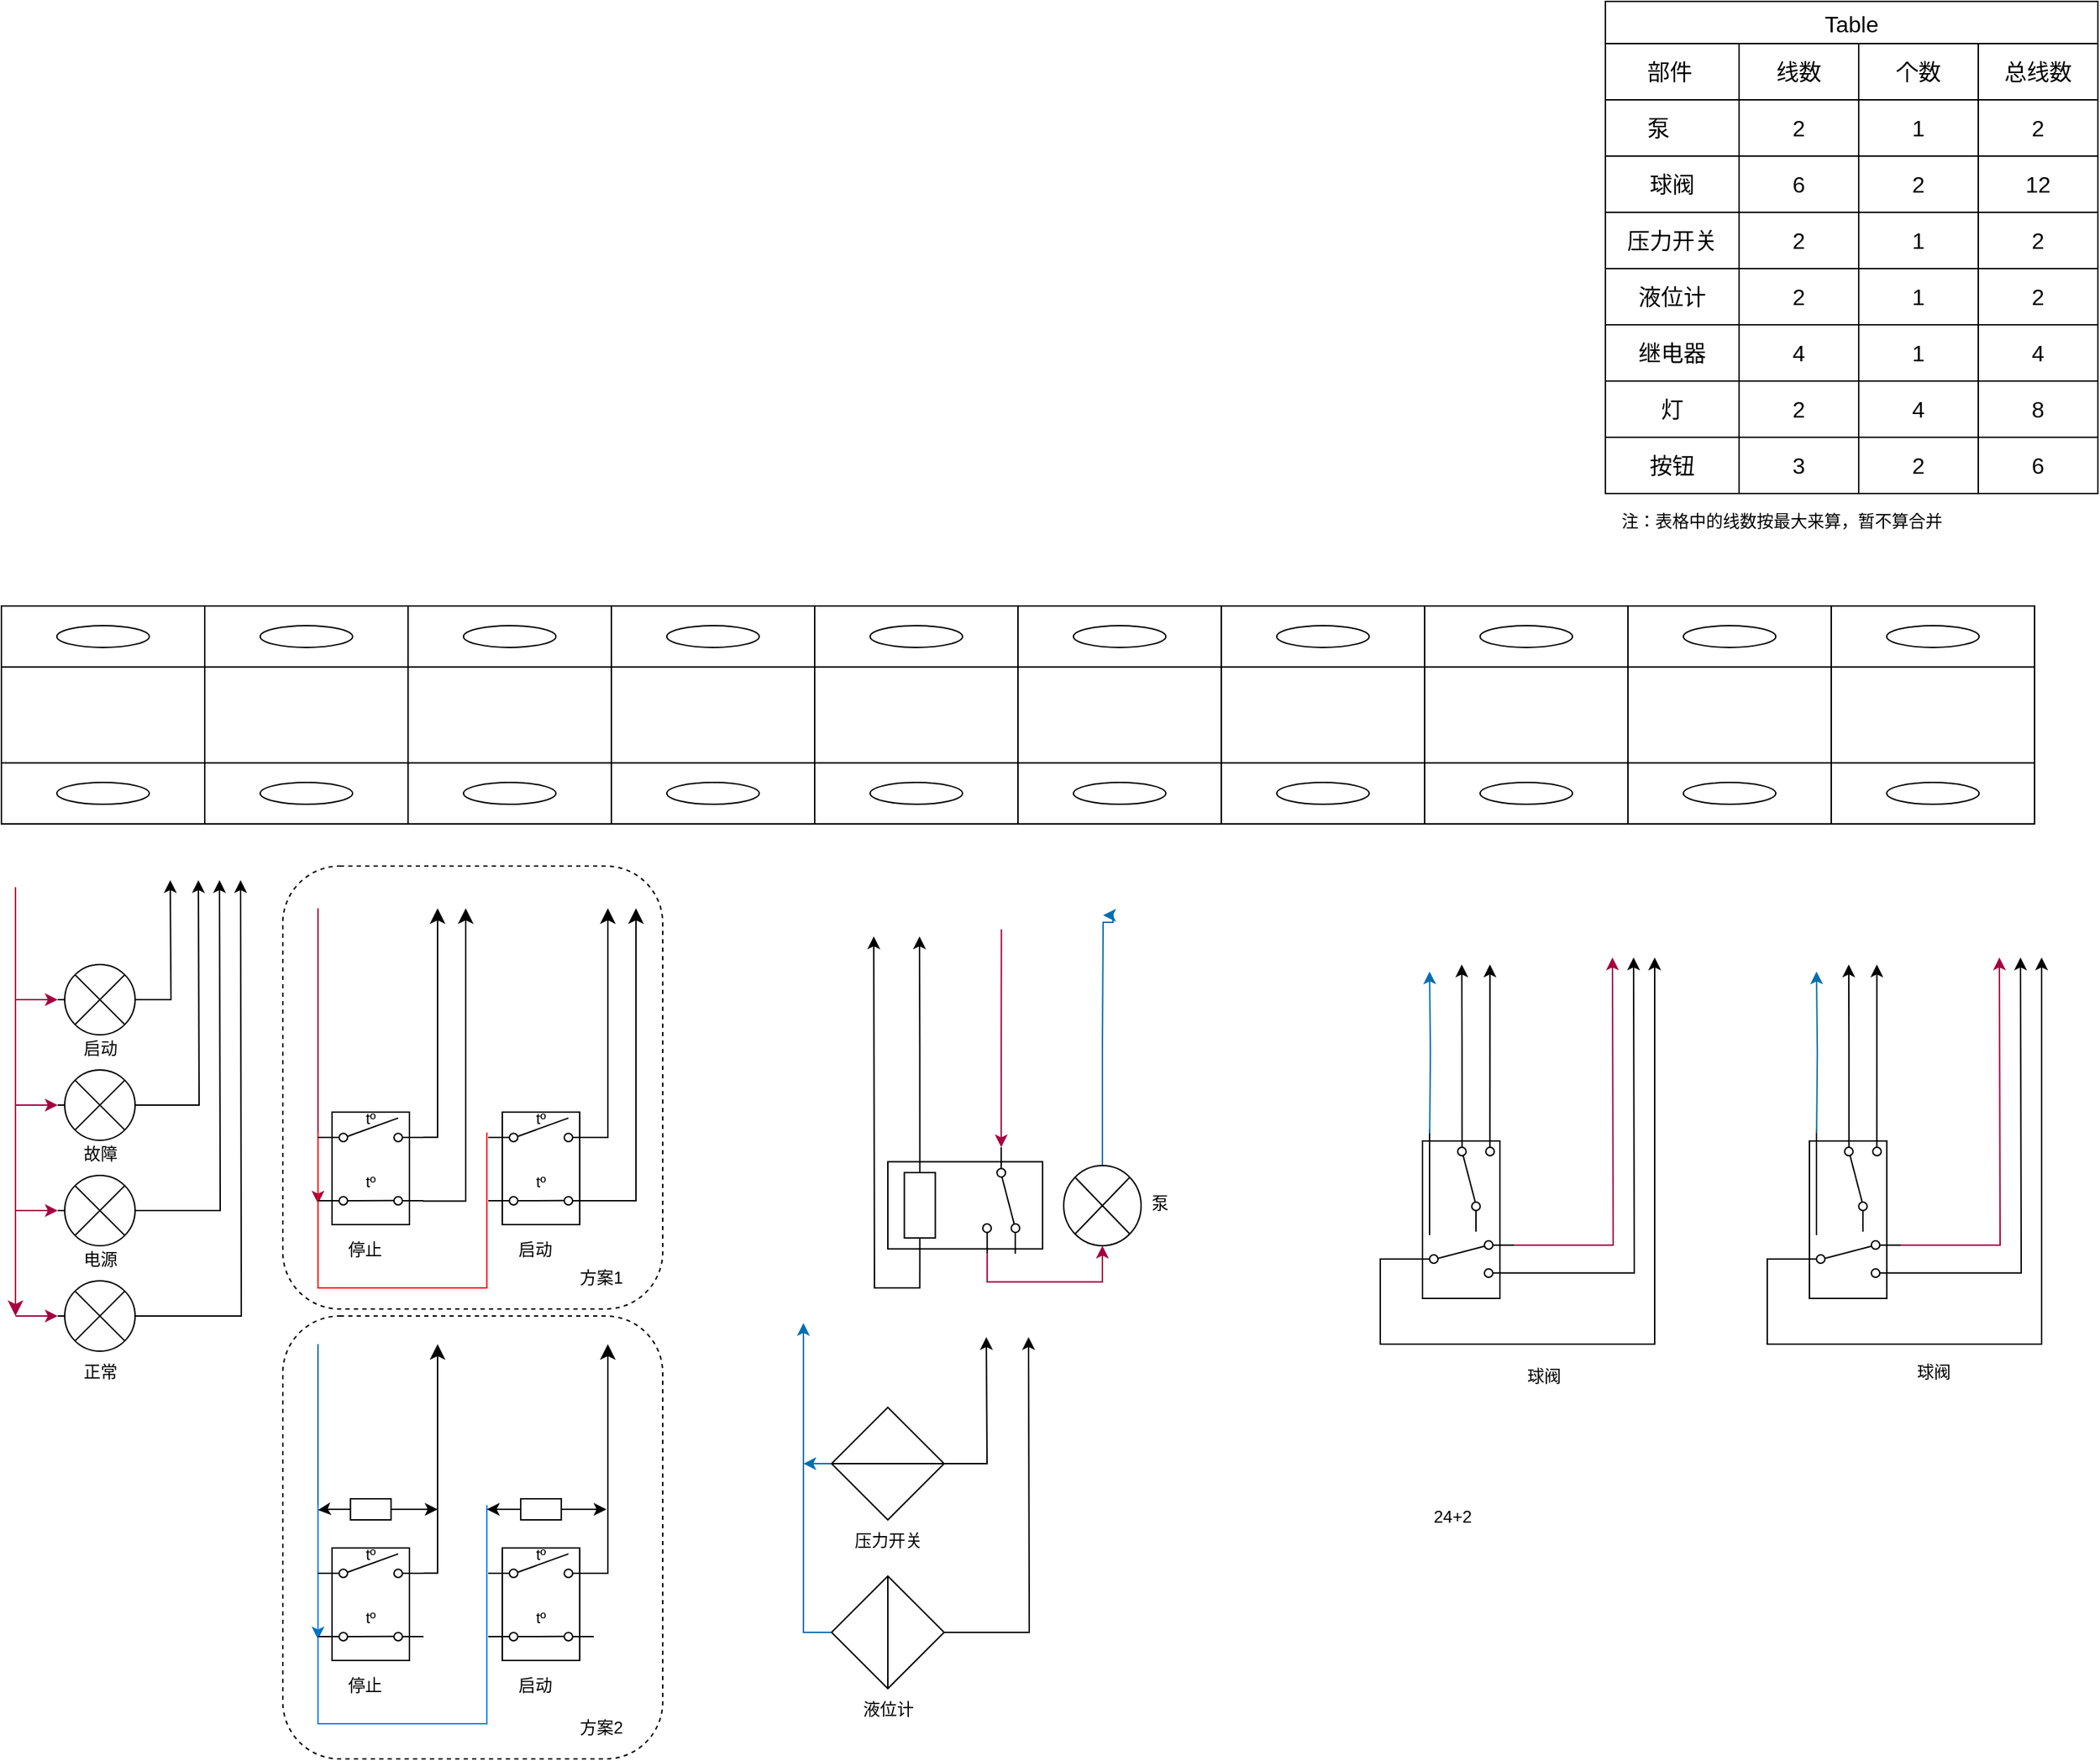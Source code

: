 <mxfile version="24.2.5" type="github">
  <diagram name="第 1 页" id="wvhNv-o_CdE3iRSxHsmP">
    <mxGraphModel dx="1992" dy="2307" grid="1" gridSize="5" guides="1" tooltips="1" connect="1" arrows="1" fold="1" page="1" pageScale="1" pageWidth="827" pageHeight="1169" math="0" shadow="0">
      <root>
        <mxCell id="0" />
        <mxCell id="1" parent="0" />
        <mxCell id="vDAacaqMXcLlprnKiqBd-19" value="Table" style="shape=table;startSize=30;container=1;collapsible=0;childLayout=tableLayout;strokeColor=default;fontSize=16;" vertex="1" parent="1">
          <mxGeometry x="1170" y="-130" width="350" height="350" as="geometry" />
        </mxCell>
        <mxCell id="vDAacaqMXcLlprnKiqBd-20" value="" style="shape=tableRow;horizontal=0;startSize=0;swimlaneHead=0;swimlaneBody=0;strokeColor=inherit;top=0;left=0;bottom=0;right=0;collapsible=0;dropTarget=0;fillColor=none;points=[[0,0.5],[1,0.5]];portConstraint=eastwest;fontSize=16;" vertex="1" parent="vDAacaqMXcLlprnKiqBd-19">
          <mxGeometry y="30" width="350" height="40" as="geometry" />
        </mxCell>
        <mxCell id="vDAacaqMXcLlprnKiqBd-21" value="部件&lt;span style=&quot;white-space: pre;&quot;&gt;&#x9;&lt;/span&gt;" style="shape=partialRectangle;html=1;whiteSpace=wrap;connectable=0;strokeColor=inherit;overflow=hidden;fillColor=none;top=0;left=0;bottom=0;right=0;pointerEvents=1;fontSize=16;" vertex="1" parent="vDAacaqMXcLlprnKiqBd-20">
          <mxGeometry width="95" height="40" as="geometry">
            <mxRectangle width="95" height="40" as="alternateBounds" />
          </mxGeometry>
        </mxCell>
        <mxCell id="vDAacaqMXcLlprnKiqBd-22" value="线数" style="shape=partialRectangle;html=1;whiteSpace=wrap;connectable=0;strokeColor=inherit;overflow=hidden;fillColor=none;top=0;left=0;bottom=0;right=0;pointerEvents=1;fontSize=16;" vertex="1" parent="vDAacaqMXcLlprnKiqBd-20">
          <mxGeometry x="95" width="85" height="40" as="geometry">
            <mxRectangle width="85" height="40" as="alternateBounds" />
          </mxGeometry>
        </mxCell>
        <mxCell id="vDAacaqMXcLlprnKiqBd-23" value="个数" style="shape=partialRectangle;html=1;whiteSpace=wrap;connectable=0;strokeColor=inherit;overflow=hidden;fillColor=none;top=0;left=0;bottom=0;right=0;pointerEvents=1;fontSize=16;" vertex="1" parent="vDAacaqMXcLlprnKiqBd-20">
          <mxGeometry x="180" width="85" height="40" as="geometry">
            <mxRectangle width="85" height="40" as="alternateBounds" />
          </mxGeometry>
        </mxCell>
        <mxCell id="vDAacaqMXcLlprnKiqBd-48" value="总线数" style="shape=partialRectangle;html=1;whiteSpace=wrap;connectable=0;strokeColor=inherit;overflow=hidden;fillColor=none;top=0;left=0;bottom=0;right=0;pointerEvents=1;fontSize=16;" vertex="1" parent="vDAacaqMXcLlprnKiqBd-20">
          <mxGeometry x="265" width="85" height="40" as="geometry">
            <mxRectangle width="85" height="40" as="alternateBounds" />
          </mxGeometry>
        </mxCell>
        <mxCell id="vDAacaqMXcLlprnKiqBd-24" value="" style="shape=tableRow;horizontal=0;startSize=0;swimlaneHead=0;swimlaneBody=0;strokeColor=inherit;top=0;left=0;bottom=0;right=0;collapsible=0;dropTarget=0;fillColor=none;points=[[0,0.5],[1,0.5]];portConstraint=eastwest;fontSize=16;" vertex="1" parent="vDAacaqMXcLlprnKiqBd-19">
          <mxGeometry y="70" width="350" height="40" as="geometry" />
        </mxCell>
        <mxCell id="vDAacaqMXcLlprnKiqBd-25" value="泵&lt;span style=&quot;white-space: pre;&quot;&gt;&#x9;&lt;/span&gt;" style="shape=partialRectangle;html=1;whiteSpace=wrap;connectable=0;strokeColor=inherit;overflow=hidden;fillColor=none;top=0;left=0;bottom=0;right=0;pointerEvents=1;fontSize=16;" vertex="1" parent="vDAacaqMXcLlprnKiqBd-24">
          <mxGeometry width="95" height="40" as="geometry">
            <mxRectangle width="95" height="40" as="alternateBounds" />
          </mxGeometry>
        </mxCell>
        <mxCell id="vDAacaqMXcLlprnKiqBd-26" value="2" style="shape=partialRectangle;html=1;whiteSpace=wrap;connectable=0;strokeColor=inherit;overflow=hidden;fillColor=none;top=0;left=0;bottom=0;right=0;pointerEvents=1;fontSize=16;" vertex="1" parent="vDAacaqMXcLlprnKiqBd-24">
          <mxGeometry x="95" width="85" height="40" as="geometry">
            <mxRectangle width="85" height="40" as="alternateBounds" />
          </mxGeometry>
        </mxCell>
        <mxCell id="vDAacaqMXcLlprnKiqBd-27" value="1" style="shape=partialRectangle;html=1;whiteSpace=wrap;connectable=0;strokeColor=inherit;overflow=hidden;fillColor=none;top=0;left=0;bottom=0;right=0;pointerEvents=1;fontSize=16;" vertex="1" parent="vDAacaqMXcLlprnKiqBd-24">
          <mxGeometry x="180" width="85" height="40" as="geometry">
            <mxRectangle width="85" height="40" as="alternateBounds" />
          </mxGeometry>
        </mxCell>
        <mxCell id="vDAacaqMXcLlprnKiqBd-49" value="2" style="shape=partialRectangle;html=1;whiteSpace=wrap;connectable=0;strokeColor=inherit;overflow=hidden;fillColor=none;top=0;left=0;bottom=0;right=0;pointerEvents=1;fontSize=16;" vertex="1" parent="vDAacaqMXcLlprnKiqBd-24">
          <mxGeometry x="265" width="85" height="40" as="geometry">
            <mxRectangle width="85" height="40" as="alternateBounds" />
          </mxGeometry>
        </mxCell>
        <mxCell id="vDAacaqMXcLlprnKiqBd-28" value="" style="shape=tableRow;horizontal=0;startSize=0;swimlaneHead=0;swimlaneBody=0;strokeColor=inherit;top=0;left=0;bottom=0;right=0;collapsible=0;dropTarget=0;fillColor=none;points=[[0,0.5],[1,0.5]];portConstraint=eastwest;fontSize=16;" vertex="1" parent="vDAacaqMXcLlprnKiqBd-19">
          <mxGeometry y="110" width="350" height="40" as="geometry" />
        </mxCell>
        <mxCell id="vDAacaqMXcLlprnKiqBd-29" value="球阀" style="shape=partialRectangle;html=1;whiteSpace=wrap;connectable=0;strokeColor=inherit;overflow=hidden;fillColor=none;top=0;left=0;bottom=0;right=0;pointerEvents=1;fontSize=16;" vertex="1" parent="vDAacaqMXcLlprnKiqBd-28">
          <mxGeometry width="95" height="40" as="geometry">
            <mxRectangle width="95" height="40" as="alternateBounds" />
          </mxGeometry>
        </mxCell>
        <mxCell id="vDAacaqMXcLlprnKiqBd-30" value="6" style="shape=partialRectangle;html=1;whiteSpace=wrap;connectable=0;strokeColor=inherit;overflow=hidden;fillColor=none;top=0;left=0;bottom=0;right=0;pointerEvents=1;fontSize=16;" vertex="1" parent="vDAacaqMXcLlprnKiqBd-28">
          <mxGeometry x="95" width="85" height="40" as="geometry">
            <mxRectangle width="85" height="40" as="alternateBounds" />
          </mxGeometry>
        </mxCell>
        <mxCell id="vDAacaqMXcLlprnKiqBd-31" value="2" style="shape=partialRectangle;html=1;whiteSpace=wrap;connectable=0;strokeColor=inherit;overflow=hidden;fillColor=none;top=0;left=0;bottom=0;right=0;pointerEvents=1;fontSize=16;" vertex="1" parent="vDAacaqMXcLlprnKiqBd-28">
          <mxGeometry x="180" width="85" height="40" as="geometry">
            <mxRectangle width="85" height="40" as="alternateBounds" />
          </mxGeometry>
        </mxCell>
        <mxCell id="vDAacaqMXcLlprnKiqBd-50" value="12" style="shape=partialRectangle;html=1;whiteSpace=wrap;connectable=0;strokeColor=inherit;overflow=hidden;fillColor=none;top=0;left=0;bottom=0;right=0;pointerEvents=1;fontSize=16;" vertex="1" parent="vDAacaqMXcLlprnKiqBd-28">
          <mxGeometry x="265" width="85" height="40" as="geometry">
            <mxRectangle width="85" height="40" as="alternateBounds" />
          </mxGeometry>
        </mxCell>
        <mxCell id="vDAacaqMXcLlprnKiqBd-44" style="shape=tableRow;horizontal=0;startSize=0;swimlaneHead=0;swimlaneBody=0;strokeColor=inherit;top=0;left=0;bottom=0;right=0;collapsible=0;dropTarget=0;fillColor=none;points=[[0,0.5],[1,0.5]];portConstraint=eastwest;fontSize=16;" vertex="1" parent="vDAacaqMXcLlprnKiqBd-19">
          <mxGeometry y="150" width="350" height="40" as="geometry" />
        </mxCell>
        <mxCell id="vDAacaqMXcLlprnKiqBd-45" value="压力开关" style="shape=partialRectangle;html=1;whiteSpace=wrap;connectable=0;strokeColor=inherit;overflow=hidden;fillColor=none;top=0;left=0;bottom=0;right=0;pointerEvents=1;fontSize=16;" vertex="1" parent="vDAacaqMXcLlprnKiqBd-44">
          <mxGeometry width="95" height="40" as="geometry">
            <mxRectangle width="95" height="40" as="alternateBounds" />
          </mxGeometry>
        </mxCell>
        <mxCell id="vDAacaqMXcLlprnKiqBd-46" value="2" style="shape=partialRectangle;html=1;whiteSpace=wrap;connectable=0;strokeColor=inherit;overflow=hidden;fillColor=none;top=0;left=0;bottom=0;right=0;pointerEvents=1;fontSize=16;" vertex="1" parent="vDAacaqMXcLlprnKiqBd-44">
          <mxGeometry x="95" width="85" height="40" as="geometry">
            <mxRectangle width="85" height="40" as="alternateBounds" />
          </mxGeometry>
        </mxCell>
        <mxCell id="vDAacaqMXcLlprnKiqBd-47" value="1" style="shape=partialRectangle;html=1;whiteSpace=wrap;connectable=0;strokeColor=inherit;overflow=hidden;fillColor=none;top=0;left=0;bottom=0;right=0;pointerEvents=1;fontSize=16;" vertex="1" parent="vDAacaqMXcLlprnKiqBd-44">
          <mxGeometry x="180" width="85" height="40" as="geometry">
            <mxRectangle width="85" height="40" as="alternateBounds" />
          </mxGeometry>
        </mxCell>
        <mxCell id="vDAacaqMXcLlprnKiqBd-51" value="2" style="shape=partialRectangle;html=1;whiteSpace=wrap;connectable=0;strokeColor=inherit;overflow=hidden;fillColor=none;top=0;left=0;bottom=0;right=0;pointerEvents=1;fontSize=16;" vertex="1" parent="vDAacaqMXcLlprnKiqBd-44">
          <mxGeometry x="265" width="85" height="40" as="geometry">
            <mxRectangle width="85" height="40" as="alternateBounds" />
          </mxGeometry>
        </mxCell>
        <mxCell id="vDAacaqMXcLlprnKiqBd-40" style="shape=tableRow;horizontal=0;startSize=0;swimlaneHead=0;swimlaneBody=0;strokeColor=inherit;top=0;left=0;bottom=0;right=0;collapsible=0;dropTarget=0;fillColor=none;points=[[0,0.5],[1,0.5]];portConstraint=eastwest;fontSize=16;" vertex="1" parent="vDAacaqMXcLlprnKiqBd-19">
          <mxGeometry y="190" width="350" height="40" as="geometry" />
        </mxCell>
        <mxCell id="vDAacaqMXcLlprnKiqBd-41" value="液位计" style="shape=partialRectangle;html=1;whiteSpace=wrap;connectable=0;strokeColor=inherit;overflow=hidden;fillColor=none;top=0;left=0;bottom=0;right=0;pointerEvents=1;fontSize=16;" vertex="1" parent="vDAacaqMXcLlprnKiqBd-40">
          <mxGeometry width="95" height="40" as="geometry">
            <mxRectangle width="95" height="40" as="alternateBounds" />
          </mxGeometry>
        </mxCell>
        <mxCell id="vDAacaqMXcLlprnKiqBd-42" value="2" style="shape=partialRectangle;html=1;whiteSpace=wrap;connectable=0;strokeColor=inherit;overflow=hidden;fillColor=none;top=0;left=0;bottom=0;right=0;pointerEvents=1;fontSize=16;" vertex="1" parent="vDAacaqMXcLlprnKiqBd-40">
          <mxGeometry x="95" width="85" height="40" as="geometry">
            <mxRectangle width="85" height="40" as="alternateBounds" />
          </mxGeometry>
        </mxCell>
        <mxCell id="vDAacaqMXcLlprnKiqBd-43" value="1" style="shape=partialRectangle;html=1;whiteSpace=wrap;connectable=0;strokeColor=inherit;overflow=hidden;fillColor=none;top=0;left=0;bottom=0;right=0;pointerEvents=1;fontSize=16;" vertex="1" parent="vDAacaqMXcLlprnKiqBd-40">
          <mxGeometry x="180" width="85" height="40" as="geometry">
            <mxRectangle width="85" height="40" as="alternateBounds" />
          </mxGeometry>
        </mxCell>
        <mxCell id="vDAacaqMXcLlprnKiqBd-52" value="2" style="shape=partialRectangle;html=1;whiteSpace=wrap;connectable=0;strokeColor=inherit;overflow=hidden;fillColor=none;top=0;left=0;bottom=0;right=0;pointerEvents=1;fontSize=16;" vertex="1" parent="vDAacaqMXcLlprnKiqBd-40">
          <mxGeometry x="265" width="85" height="40" as="geometry">
            <mxRectangle width="85" height="40" as="alternateBounds" />
          </mxGeometry>
        </mxCell>
        <mxCell id="vDAacaqMXcLlprnKiqBd-36" style="shape=tableRow;horizontal=0;startSize=0;swimlaneHead=0;swimlaneBody=0;strokeColor=inherit;top=0;left=0;bottom=0;right=0;collapsible=0;dropTarget=0;fillColor=none;points=[[0,0.5],[1,0.5]];portConstraint=eastwest;fontSize=16;" vertex="1" parent="vDAacaqMXcLlprnKiqBd-19">
          <mxGeometry y="230" width="350" height="40" as="geometry" />
        </mxCell>
        <mxCell id="vDAacaqMXcLlprnKiqBd-37" value="继电器" style="shape=partialRectangle;html=1;whiteSpace=wrap;connectable=0;strokeColor=inherit;overflow=hidden;fillColor=none;top=0;left=0;bottom=0;right=0;pointerEvents=1;fontSize=16;" vertex="1" parent="vDAacaqMXcLlprnKiqBd-36">
          <mxGeometry width="95" height="40" as="geometry">
            <mxRectangle width="95" height="40" as="alternateBounds" />
          </mxGeometry>
        </mxCell>
        <mxCell id="vDAacaqMXcLlprnKiqBd-38" value="4" style="shape=partialRectangle;html=1;whiteSpace=wrap;connectable=0;strokeColor=inherit;overflow=hidden;fillColor=none;top=0;left=0;bottom=0;right=0;pointerEvents=1;fontSize=16;" vertex="1" parent="vDAacaqMXcLlprnKiqBd-36">
          <mxGeometry x="95" width="85" height="40" as="geometry">
            <mxRectangle width="85" height="40" as="alternateBounds" />
          </mxGeometry>
        </mxCell>
        <mxCell id="vDAacaqMXcLlprnKiqBd-39" value="1" style="shape=partialRectangle;html=1;whiteSpace=wrap;connectable=0;strokeColor=inherit;overflow=hidden;fillColor=none;top=0;left=0;bottom=0;right=0;pointerEvents=1;fontSize=16;" vertex="1" parent="vDAacaqMXcLlprnKiqBd-36">
          <mxGeometry x="180" width="85" height="40" as="geometry">
            <mxRectangle width="85" height="40" as="alternateBounds" />
          </mxGeometry>
        </mxCell>
        <mxCell id="vDAacaqMXcLlprnKiqBd-53" value="4" style="shape=partialRectangle;html=1;whiteSpace=wrap;connectable=0;strokeColor=inherit;overflow=hidden;fillColor=none;top=0;left=0;bottom=0;right=0;pointerEvents=1;fontSize=16;" vertex="1" parent="vDAacaqMXcLlprnKiqBd-36">
          <mxGeometry x="265" width="85" height="40" as="geometry">
            <mxRectangle width="85" height="40" as="alternateBounds" />
          </mxGeometry>
        </mxCell>
        <mxCell id="vDAacaqMXcLlprnKiqBd-56" style="shape=tableRow;horizontal=0;startSize=0;swimlaneHead=0;swimlaneBody=0;strokeColor=inherit;top=0;left=0;bottom=0;right=0;collapsible=0;dropTarget=0;fillColor=none;points=[[0,0.5],[1,0.5]];portConstraint=eastwest;fontSize=16;" vertex="1" parent="vDAacaqMXcLlprnKiqBd-19">
          <mxGeometry y="270" width="350" height="40" as="geometry" />
        </mxCell>
        <mxCell id="vDAacaqMXcLlprnKiqBd-57" value="灯" style="shape=partialRectangle;html=1;whiteSpace=wrap;connectable=0;strokeColor=inherit;overflow=hidden;fillColor=none;top=0;left=0;bottom=0;right=0;pointerEvents=1;fontSize=16;" vertex="1" parent="vDAacaqMXcLlprnKiqBd-56">
          <mxGeometry width="95" height="40" as="geometry">
            <mxRectangle width="95" height="40" as="alternateBounds" />
          </mxGeometry>
        </mxCell>
        <mxCell id="vDAacaqMXcLlprnKiqBd-58" value="2" style="shape=partialRectangle;html=1;whiteSpace=wrap;connectable=0;strokeColor=inherit;overflow=hidden;fillColor=none;top=0;left=0;bottom=0;right=0;pointerEvents=1;fontSize=16;" vertex="1" parent="vDAacaqMXcLlprnKiqBd-56">
          <mxGeometry x="95" width="85" height="40" as="geometry">
            <mxRectangle width="85" height="40" as="alternateBounds" />
          </mxGeometry>
        </mxCell>
        <mxCell id="vDAacaqMXcLlprnKiqBd-59" value="4" style="shape=partialRectangle;html=1;whiteSpace=wrap;connectable=0;strokeColor=inherit;overflow=hidden;fillColor=none;top=0;left=0;bottom=0;right=0;pointerEvents=1;fontSize=16;" vertex="1" parent="vDAacaqMXcLlprnKiqBd-56">
          <mxGeometry x="180" width="85" height="40" as="geometry">
            <mxRectangle width="85" height="40" as="alternateBounds" />
          </mxGeometry>
        </mxCell>
        <mxCell id="vDAacaqMXcLlprnKiqBd-60" value="8" style="shape=partialRectangle;html=1;whiteSpace=wrap;connectable=0;strokeColor=inherit;overflow=hidden;fillColor=none;top=0;left=0;bottom=0;right=0;pointerEvents=1;fontSize=16;" vertex="1" parent="vDAacaqMXcLlprnKiqBd-56">
          <mxGeometry x="265" width="85" height="40" as="geometry">
            <mxRectangle width="85" height="40" as="alternateBounds" />
          </mxGeometry>
        </mxCell>
        <mxCell id="vDAacaqMXcLlprnKiqBd-61" style="shape=tableRow;horizontal=0;startSize=0;swimlaneHead=0;swimlaneBody=0;strokeColor=inherit;top=0;left=0;bottom=0;right=0;collapsible=0;dropTarget=0;fillColor=none;points=[[0,0.5],[1,0.5]];portConstraint=eastwest;fontSize=16;" vertex="1" parent="vDAacaqMXcLlprnKiqBd-19">
          <mxGeometry y="310" width="350" height="40" as="geometry" />
        </mxCell>
        <mxCell id="vDAacaqMXcLlprnKiqBd-62" value="按钮" style="shape=partialRectangle;html=1;whiteSpace=wrap;connectable=0;strokeColor=inherit;overflow=hidden;fillColor=none;top=0;left=0;bottom=0;right=0;pointerEvents=1;fontSize=16;" vertex="1" parent="vDAacaqMXcLlprnKiqBd-61">
          <mxGeometry width="95" height="40" as="geometry">
            <mxRectangle width="95" height="40" as="alternateBounds" />
          </mxGeometry>
        </mxCell>
        <mxCell id="vDAacaqMXcLlprnKiqBd-63" value="3" style="shape=partialRectangle;html=1;whiteSpace=wrap;connectable=0;strokeColor=inherit;overflow=hidden;fillColor=none;top=0;left=0;bottom=0;right=0;pointerEvents=1;fontSize=16;" vertex="1" parent="vDAacaqMXcLlprnKiqBd-61">
          <mxGeometry x="95" width="85" height="40" as="geometry">
            <mxRectangle width="85" height="40" as="alternateBounds" />
          </mxGeometry>
        </mxCell>
        <mxCell id="vDAacaqMXcLlprnKiqBd-64" value="2" style="shape=partialRectangle;html=1;whiteSpace=wrap;connectable=0;strokeColor=inherit;overflow=hidden;fillColor=none;top=0;left=0;bottom=0;right=0;pointerEvents=1;fontSize=16;" vertex="1" parent="vDAacaqMXcLlprnKiqBd-61">
          <mxGeometry x="180" width="85" height="40" as="geometry">
            <mxRectangle width="85" height="40" as="alternateBounds" />
          </mxGeometry>
        </mxCell>
        <mxCell id="vDAacaqMXcLlprnKiqBd-65" value="6" style="shape=partialRectangle;html=1;whiteSpace=wrap;connectable=0;strokeColor=inherit;overflow=hidden;fillColor=none;top=0;left=0;bottom=0;right=0;pointerEvents=1;fontSize=16;" vertex="1" parent="vDAacaqMXcLlprnKiqBd-61">
          <mxGeometry x="265" width="85" height="40" as="geometry">
            <mxRectangle width="85" height="40" as="alternateBounds" />
          </mxGeometry>
        </mxCell>
        <mxCell id="vDAacaqMXcLlprnKiqBd-55" value="" style="verticalLabelPosition=bottom;dashed=0;shadow=0;html=1;align=center;verticalAlign=top;shape=mxgraph.cabinets.terminal_40mm2_x10;" vertex="1" parent="1">
          <mxGeometry x="30" y="300" width="1445" height="155" as="geometry" />
        </mxCell>
        <mxCell id="vDAacaqMXcLlprnKiqBd-66" value="注：表格中的线数按最大来算，暂不算合并" style="text;html=1;align=center;verticalAlign=middle;resizable=0;points=[];autosize=1;strokeColor=none;fillColor=none;" vertex="1" parent="1">
          <mxGeometry x="1170" y="225" width="250" height="30" as="geometry" />
        </mxCell>
        <mxCell id="vDAacaqMXcLlprnKiqBd-71" style="edgeStyle=orthogonalEdgeStyle;rounded=0;orthogonalLoop=1;jettySize=auto;html=1;exitX=0;exitY=0.5;exitDx=0;exitDy=0;exitPerimeter=0;startArrow=classic;startFill=1;endArrow=none;endFill=0;fillColor=#d80073;strokeColor=#A50040;" edge="1" parent="1" source="vDAacaqMXcLlprnKiqBd-67">
          <mxGeometry relative="1" as="geometry">
            <mxPoint x="40" y="580" as="targetPoint" />
          </mxGeometry>
        </mxCell>
        <mxCell id="vDAacaqMXcLlprnKiqBd-76" style="edgeStyle=orthogonalEdgeStyle;rounded=0;orthogonalLoop=1;jettySize=auto;html=1;exitX=1;exitY=0.5;exitDx=0;exitDy=0;exitPerimeter=0;" edge="1" parent="1" source="vDAacaqMXcLlprnKiqBd-67">
          <mxGeometry relative="1" as="geometry">
            <mxPoint x="150.0" y="495.0" as="targetPoint" />
          </mxGeometry>
        </mxCell>
        <mxCell id="vDAacaqMXcLlprnKiqBd-67" value="" style="pointerEvents=1;verticalLabelPosition=bottom;shadow=0;dashed=0;align=center;html=1;verticalAlign=top;shape=mxgraph.electrical.miscellaneous.light_bulb;" vertex="1" parent="1">
          <mxGeometry x="70" y="555" width="60" height="50" as="geometry" />
        </mxCell>
        <mxCell id="vDAacaqMXcLlprnKiqBd-72" style="edgeStyle=orthogonalEdgeStyle;rounded=0;orthogonalLoop=1;jettySize=auto;html=1;exitX=0;exitY=0.5;exitDx=0;exitDy=0;exitPerimeter=0;startArrow=classic;startFill=1;endArrow=none;endFill=0;fillColor=#d80073;strokeColor=#A50040;" edge="1" parent="1" source="vDAacaqMXcLlprnKiqBd-68">
          <mxGeometry relative="1" as="geometry">
            <mxPoint x="40" y="655" as="targetPoint" />
          </mxGeometry>
        </mxCell>
        <mxCell id="vDAacaqMXcLlprnKiqBd-77" style="edgeStyle=orthogonalEdgeStyle;rounded=0;orthogonalLoop=1;jettySize=auto;html=1;" edge="1" parent="1" source="vDAacaqMXcLlprnKiqBd-68">
          <mxGeometry relative="1" as="geometry">
            <mxPoint x="170.0" y="495.0" as="targetPoint" />
          </mxGeometry>
        </mxCell>
        <mxCell id="vDAacaqMXcLlprnKiqBd-68" value="" style="pointerEvents=1;verticalLabelPosition=bottom;shadow=0;dashed=0;align=center;html=1;verticalAlign=top;shape=mxgraph.electrical.miscellaneous.light_bulb;" vertex="1" parent="1">
          <mxGeometry x="70" y="630" width="60" height="50" as="geometry" />
        </mxCell>
        <mxCell id="vDAacaqMXcLlprnKiqBd-73" style="edgeStyle=orthogonalEdgeStyle;rounded=0;orthogonalLoop=1;jettySize=auto;html=1;exitX=0;exitY=0.5;exitDx=0;exitDy=0;exitPerimeter=0;startArrow=classic;startFill=1;endArrow=none;endFill=0;fillColor=#d80073;strokeColor=#A50040;" edge="1" parent="1" source="vDAacaqMXcLlprnKiqBd-69">
          <mxGeometry relative="1" as="geometry">
            <mxPoint x="40" y="730" as="targetPoint" />
          </mxGeometry>
        </mxCell>
        <mxCell id="vDAacaqMXcLlprnKiqBd-78" style="edgeStyle=orthogonalEdgeStyle;rounded=0;orthogonalLoop=1;jettySize=auto;html=1;exitX=1;exitY=0.5;exitDx=0;exitDy=0;exitPerimeter=0;" edge="1" parent="1" source="vDAacaqMXcLlprnKiqBd-69">
          <mxGeometry relative="1" as="geometry">
            <mxPoint x="185.0" y="495.0" as="targetPoint" />
          </mxGeometry>
        </mxCell>
        <mxCell id="vDAacaqMXcLlprnKiqBd-69" value="" style="pointerEvents=1;verticalLabelPosition=bottom;shadow=0;dashed=0;align=center;html=1;verticalAlign=top;shape=mxgraph.electrical.miscellaneous.light_bulb;" vertex="1" parent="1">
          <mxGeometry x="70" y="705" width="60" height="50" as="geometry" />
        </mxCell>
        <mxCell id="vDAacaqMXcLlprnKiqBd-74" style="edgeStyle=orthogonalEdgeStyle;rounded=0;orthogonalLoop=1;jettySize=auto;html=1;exitX=0;exitY=0.5;exitDx=0;exitDy=0;exitPerimeter=0;startArrow=classic;startFill=1;endArrow=none;endFill=0;fillColor=#d80073;strokeColor=#A50040;" edge="1" parent="1" source="vDAacaqMXcLlprnKiqBd-70">
          <mxGeometry relative="1" as="geometry">
            <mxPoint x="40" y="805.2" as="targetPoint" />
          </mxGeometry>
        </mxCell>
        <mxCell id="vDAacaqMXcLlprnKiqBd-79" style="edgeStyle=orthogonalEdgeStyle;rounded=0;orthogonalLoop=1;jettySize=auto;html=1;exitX=1;exitY=0.5;exitDx=0;exitDy=0;exitPerimeter=0;" edge="1" parent="1" source="vDAacaqMXcLlprnKiqBd-70">
          <mxGeometry relative="1" as="geometry">
            <mxPoint x="200" y="495" as="targetPoint" />
          </mxGeometry>
        </mxCell>
        <mxCell id="vDAacaqMXcLlprnKiqBd-70" value="" style="pointerEvents=1;verticalLabelPosition=bottom;shadow=0;dashed=0;align=center;html=1;verticalAlign=top;shape=mxgraph.electrical.miscellaneous.light_bulb;" vertex="1" parent="1">
          <mxGeometry x="70" y="780" width="60" height="50" as="geometry" />
        </mxCell>
        <mxCell id="vDAacaqMXcLlprnKiqBd-75" value="" style="edgeStyle=elbowEdgeStyle;elbow=vertical;endArrow=none;html=1;curved=0;rounded=0;endSize=8;startSize=8;fontColor=#FF0000;fillColor=#d80073;strokeColor=#A50040;startArrow=classic;startFill=1;endFill=0;" edge="1" parent="1">
          <mxGeometry width="50" height="50" relative="1" as="geometry">
            <mxPoint x="40" y="805" as="sourcePoint" />
            <mxPoint x="40" y="500" as="targetPoint" />
          </mxGeometry>
        </mxCell>
        <mxCell id="vDAacaqMXcLlprnKiqBd-80" value="启动" style="text;html=1;align=center;verticalAlign=middle;resizable=0;points=[];autosize=1;strokeColor=none;fillColor=none;" vertex="1" parent="1">
          <mxGeometry x="77.5" y="600" width="45" height="30" as="geometry" />
        </mxCell>
        <mxCell id="vDAacaqMXcLlprnKiqBd-81" value="故障" style="text;html=1;align=center;verticalAlign=middle;resizable=0;points=[];autosize=1;strokeColor=none;fillColor=none;" vertex="1" parent="1">
          <mxGeometry x="77.5" y="675" width="45" height="30" as="geometry" />
        </mxCell>
        <mxCell id="vDAacaqMXcLlprnKiqBd-82" value="电源" style="text;html=1;align=center;verticalAlign=middle;resizable=0;points=[];autosize=1;strokeColor=none;fillColor=none;" vertex="1" parent="1">
          <mxGeometry x="77.5" y="750" width="45" height="30" as="geometry" />
        </mxCell>
        <mxCell id="vDAacaqMXcLlprnKiqBd-83" value="正常" style="text;html=1;align=center;verticalAlign=middle;resizable=0;points=[];autosize=1;strokeColor=none;fillColor=none;" vertex="1" parent="1">
          <mxGeometry x="77.5" y="830" width="45" height="30" as="geometry" />
        </mxCell>
        <mxCell id="vDAacaqMXcLlprnKiqBd-88" value="停止" style="text;html=1;align=center;verticalAlign=middle;resizable=0;points=[];autosize=1;strokeColor=none;fillColor=none;" vertex="1" parent="1">
          <mxGeometry x="265" y="743" width="45" height="30" as="geometry" />
        </mxCell>
        <mxCell id="vDAacaqMXcLlprnKiqBd-93" value="启动" style="text;html=1;align=center;verticalAlign=middle;resizable=0;points=[];autosize=1;strokeColor=none;fillColor=none;" vertex="1" parent="1">
          <mxGeometry x="386" y="743" width="45" height="30" as="geometry" />
        </mxCell>
        <mxCell id="vDAacaqMXcLlprnKiqBd-94" value="" style="endArrow=none;html=1;rounded=0;endFill=0;startArrow=classic;startFill=1;fillColor=#d80073;strokeColor=#A50040;" edge="1" parent="1">
          <mxGeometry width="50" height="50" relative="1" as="geometry">
            <mxPoint x="255" y="725" as="sourcePoint" />
            <mxPoint x="255" y="515" as="targetPoint" />
          </mxGeometry>
        </mxCell>
        <mxCell id="vDAacaqMXcLlprnKiqBd-95" value="" style="shape=partialRectangle;whiteSpace=wrap;html=1;bottom=1;right=1;left=1;top=0;fillColor=none;routingCenterX=-0.5;strokeColor=#FF0000;" vertex="1" parent="1">
          <mxGeometry x="255" y="675" width="120" height="110" as="geometry" />
        </mxCell>
        <mxCell id="vDAacaqMXcLlprnKiqBd-96" value="" style="group" vertex="1" connectable="0" parent="1">
          <mxGeometry x="255" y="660" width="75" height="80" as="geometry" />
        </mxCell>
        <mxCell id="vDAacaqMXcLlprnKiqBd-84" value="" style="html=1;shape=mxgraph.electrical.electro-mechanical.thermostat2;aspect=fixed;elSwitchState=off;" vertex="1" parent="vDAacaqMXcLlprnKiqBd-96">
          <mxGeometry width="75" height="21" as="geometry" />
        </mxCell>
        <mxCell id="vDAacaqMXcLlprnKiqBd-85" value="" style="html=1;shape=mxgraph.electrical.electro-mechanical.thermostat2;aspect=fixed;elSwitchState=on;" vertex="1" parent="vDAacaqMXcLlprnKiqBd-96">
          <mxGeometry y="45" width="75" height="21" as="geometry" />
        </mxCell>
        <mxCell id="vDAacaqMXcLlprnKiqBd-86" value="" style="rounded=0;whiteSpace=wrap;html=1;fillColor=none;" vertex="1" parent="vDAacaqMXcLlprnKiqBd-96">
          <mxGeometry x="10" width="55" height="80" as="geometry" />
        </mxCell>
        <mxCell id="vDAacaqMXcLlprnKiqBd-97" value="" style="group" vertex="1" connectable="0" parent="1">
          <mxGeometry x="376" y="660" width="75" height="80" as="geometry" />
        </mxCell>
        <mxCell id="vDAacaqMXcLlprnKiqBd-90" value="" style="html=1;shape=mxgraph.electrical.electro-mechanical.thermostat2;aspect=fixed;elSwitchState=off;" vertex="1" parent="vDAacaqMXcLlprnKiqBd-97">
          <mxGeometry width="75" height="21" as="geometry" />
        </mxCell>
        <mxCell id="vDAacaqMXcLlprnKiqBd-91" value="" style="html=1;shape=mxgraph.electrical.electro-mechanical.thermostat2;aspect=fixed;elSwitchState=on;" vertex="1" parent="vDAacaqMXcLlprnKiqBd-97">
          <mxGeometry y="45" width="75" height="21" as="geometry" />
        </mxCell>
        <mxCell id="vDAacaqMXcLlprnKiqBd-92" value="" style="rounded=0;whiteSpace=wrap;html=1;fillColor=none;" vertex="1" parent="vDAacaqMXcLlprnKiqBd-97">
          <mxGeometry x="10" width="55" height="80" as="geometry" />
        </mxCell>
        <mxCell id="vDAacaqMXcLlprnKiqBd-98" value="" style="edgeStyle=segmentEdgeStyle;endArrow=classic;html=1;curved=0;rounded=0;endSize=8;startSize=8;exitX=0.994;exitY=0.867;exitDx=0;exitDy=0;exitPerimeter=0;" edge="1" parent="1" source="vDAacaqMXcLlprnKiqBd-85">
          <mxGeometry width="50" height="50" relative="1" as="geometry">
            <mxPoint x="310" y="655" as="sourcePoint" />
            <mxPoint x="360" y="515" as="targetPoint" />
          </mxGeometry>
        </mxCell>
        <mxCell id="vDAacaqMXcLlprnKiqBd-99" value="" style="edgeStyle=segmentEdgeStyle;endArrow=classic;html=1;curved=0;rounded=0;endSize=8;startSize=8;exitX=0.999;exitY=0.854;exitDx=0;exitDy=0;exitPerimeter=0;" edge="1" parent="1" source="vDAacaqMXcLlprnKiqBd-84">
          <mxGeometry width="50" height="50" relative="1" as="geometry">
            <mxPoint x="335" y="728" as="sourcePoint" />
            <mxPoint x="340" y="515" as="targetPoint" />
            <Array as="points">
              <mxPoint x="340" y="678" />
              <mxPoint x="340" y="610" />
            </Array>
          </mxGeometry>
        </mxCell>
        <mxCell id="vDAacaqMXcLlprnKiqBd-100" value="" style="edgeStyle=segmentEdgeStyle;endArrow=classic;html=1;curved=0;rounded=0;endSize=8;startSize=8;exitX=0.994;exitY=0.867;exitDx=0;exitDy=0;exitPerimeter=0;" edge="1" parent="1">
          <mxGeometry width="50" height="50" relative="1" as="geometry">
            <mxPoint x="451" y="723" as="sourcePoint" />
            <mxPoint x="481" y="515" as="targetPoint" />
          </mxGeometry>
        </mxCell>
        <mxCell id="vDAacaqMXcLlprnKiqBd-101" value="" style="edgeStyle=segmentEdgeStyle;endArrow=classic;html=1;curved=0;rounded=0;endSize=8;startSize=8;exitX=0.999;exitY=0.854;exitDx=0;exitDy=0;exitPerimeter=0;" edge="1" parent="1">
          <mxGeometry width="50" height="50" relative="1" as="geometry">
            <mxPoint x="451" y="678" as="sourcePoint" />
            <mxPoint x="461" y="515" as="targetPoint" />
            <Array as="points">
              <mxPoint x="461" y="678" />
              <mxPoint x="461" y="610" />
            </Array>
          </mxGeometry>
        </mxCell>
        <mxCell id="vDAacaqMXcLlprnKiqBd-102" value="停止" style="text;html=1;align=center;verticalAlign=middle;resizable=0;points=[];autosize=1;strokeColor=none;fillColor=none;" vertex="1" parent="1">
          <mxGeometry x="265" y="1053" width="45" height="30" as="geometry" />
        </mxCell>
        <mxCell id="vDAacaqMXcLlprnKiqBd-103" value="启动" style="text;html=1;align=center;verticalAlign=middle;resizable=0;points=[];autosize=1;strokeColor=none;fillColor=none;" vertex="1" parent="1">
          <mxGeometry x="386" y="1053" width="45" height="30" as="geometry" />
        </mxCell>
        <mxCell id="vDAacaqMXcLlprnKiqBd-104" value="" style="endArrow=none;html=1;rounded=0;endFill=0;startArrow=classic;startFill=1;fillColor=#1ba1e2;strokeColor=#006EAF;" edge="1" parent="1">
          <mxGeometry width="50" height="50" relative="1" as="geometry">
            <mxPoint x="255" y="1035" as="sourcePoint" />
            <mxPoint x="255" y="825" as="targetPoint" />
          </mxGeometry>
        </mxCell>
        <mxCell id="vDAacaqMXcLlprnKiqBd-105" value="" style="shape=partialRectangle;whiteSpace=wrap;html=1;bottom=1;right=1;left=1;top=0;fillColor=none;routingCenterX=-0.5;strokeColor=#007FFF;" vertex="1" parent="1">
          <mxGeometry x="255" y="940" width="120" height="155" as="geometry" />
        </mxCell>
        <mxCell id="vDAacaqMXcLlprnKiqBd-106" value="" style="group" vertex="1" connectable="0" parent="1">
          <mxGeometry x="255" y="970" width="75" height="80" as="geometry" />
        </mxCell>
        <mxCell id="vDAacaqMXcLlprnKiqBd-107" value="" style="html=1;shape=mxgraph.electrical.electro-mechanical.thermostat2;aspect=fixed;elSwitchState=off;" vertex="1" parent="vDAacaqMXcLlprnKiqBd-106">
          <mxGeometry width="75" height="21" as="geometry" />
        </mxCell>
        <mxCell id="vDAacaqMXcLlprnKiqBd-108" value="" style="html=1;shape=mxgraph.electrical.electro-mechanical.thermostat2;aspect=fixed;elSwitchState=on;" vertex="1" parent="vDAacaqMXcLlprnKiqBd-106">
          <mxGeometry y="45" width="75" height="21" as="geometry" />
        </mxCell>
        <mxCell id="vDAacaqMXcLlprnKiqBd-109" value="" style="rounded=0;whiteSpace=wrap;html=1;fillColor=none;" vertex="1" parent="vDAacaqMXcLlprnKiqBd-106">
          <mxGeometry x="10" width="55" height="80" as="geometry" />
        </mxCell>
        <mxCell id="vDAacaqMXcLlprnKiqBd-110" value="" style="group" vertex="1" connectable="0" parent="1">
          <mxGeometry x="376" y="970" width="75" height="80" as="geometry" />
        </mxCell>
        <mxCell id="vDAacaqMXcLlprnKiqBd-111" value="" style="html=1;shape=mxgraph.electrical.electro-mechanical.thermostat2;aspect=fixed;elSwitchState=off;" vertex="1" parent="vDAacaqMXcLlprnKiqBd-110">
          <mxGeometry width="75" height="21" as="geometry" />
        </mxCell>
        <mxCell id="vDAacaqMXcLlprnKiqBd-112" value="" style="html=1;shape=mxgraph.electrical.electro-mechanical.thermostat2;aspect=fixed;elSwitchState=on;" vertex="1" parent="vDAacaqMXcLlprnKiqBd-110">
          <mxGeometry y="45" width="75" height="21" as="geometry" />
        </mxCell>
        <mxCell id="vDAacaqMXcLlprnKiqBd-113" value="" style="rounded=0;whiteSpace=wrap;html=1;fillColor=none;" vertex="1" parent="vDAacaqMXcLlprnKiqBd-110">
          <mxGeometry x="10" width="55" height="80" as="geometry" />
        </mxCell>
        <mxCell id="vDAacaqMXcLlprnKiqBd-115" value="" style="edgeStyle=segmentEdgeStyle;endArrow=classic;html=1;curved=0;rounded=0;endSize=8;startSize=8;exitX=0.999;exitY=0.854;exitDx=0;exitDy=0;exitPerimeter=0;" edge="1" parent="1" source="vDAacaqMXcLlprnKiqBd-107">
          <mxGeometry width="50" height="50" relative="1" as="geometry">
            <mxPoint x="335" y="1038" as="sourcePoint" />
            <mxPoint x="340" y="825" as="targetPoint" />
            <Array as="points">
              <mxPoint x="340" y="988" />
              <mxPoint x="340" y="920" />
            </Array>
          </mxGeometry>
        </mxCell>
        <mxCell id="vDAacaqMXcLlprnKiqBd-117" value="" style="edgeStyle=segmentEdgeStyle;endArrow=classic;html=1;curved=0;rounded=0;endSize=8;startSize=8;exitX=0.999;exitY=0.854;exitDx=0;exitDy=0;exitPerimeter=0;" edge="1" parent="1">
          <mxGeometry width="50" height="50" relative="1" as="geometry">
            <mxPoint x="451" y="988" as="sourcePoint" />
            <mxPoint x="461" y="825" as="targetPoint" />
            <Array as="points">
              <mxPoint x="461" y="988" />
              <mxPoint x="461" y="920" />
            </Array>
          </mxGeometry>
        </mxCell>
        <mxCell id="vDAacaqMXcLlprnKiqBd-119" style="edgeStyle=orthogonalEdgeStyle;rounded=0;orthogonalLoop=1;jettySize=auto;html=1;" edge="1" parent="1" source="vDAacaqMXcLlprnKiqBd-118">
          <mxGeometry relative="1" as="geometry">
            <mxPoint x="340" y="942.5" as="targetPoint" />
          </mxGeometry>
        </mxCell>
        <mxCell id="vDAacaqMXcLlprnKiqBd-120" style="edgeStyle=orthogonalEdgeStyle;rounded=0;orthogonalLoop=1;jettySize=auto;html=1;" edge="1" parent="1" source="vDAacaqMXcLlprnKiqBd-118">
          <mxGeometry relative="1" as="geometry">
            <mxPoint x="255" y="943" as="targetPoint" />
            <Array as="points">
              <mxPoint x="260" y="943" />
              <mxPoint x="260" y="943" />
            </Array>
          </mxGeometry>
        </mxCell>
        <mxCell id="vDAacaqMXcLlprnKiqBd-118" value="" style="pointerEvents=1;verticalLabelPosition=bottom;shadow=0;dashed=0;align=center;html=1;verticalAlign=top;shape=mxgraph.electrical.resistors.resistor_1;direction=west;" vertex="1" parent="1">
          <mxGeometry x="270" y="935" width="45" height="15" as="geometry" />
        </mxCell>
        <mxCell id="vDAacaqMXcLlprnKiqBd-122" style="edgeStyle=orthogonalEdgeStyle;rounded=0;orthogonalLoop=1;jettySize=auto;html=1;" edge="1" parent="1" source="vDAacaqMXcLlprnKiqBd-121">
          <mxGeometry relative="1" as="geometry">
            <mxPoint x="460" y="942.5" as="targetPoint" />
          </mxGeometry>
        </mxCell>
        <mxCell id="vDAacaqMXcLlprnKiqBd-123" style="edgeStyle=orthogonalEdgeStyle;rounded=0;orthogonalLoop=1;jettySize=auto;html=1;entryX=0.947;entryY=0.016;entryDx=0;entryDy=0;entryPerimeter=0;" edge="1" parent="1">
          <mxGeometry relative="1" as="geometry">
            <mxPoint x="375.0" y="942.44" as="targetPoint" />
            <mxPoint x="397.36" y="942.46" as="sourcePoint" />
          </mxGeometry>
        </mxCell>
        <mxCell id="vDAacaqMXcLlprnKiqBd-121" value="" style="pointerEvents=1;verticalLabelPosition=bottom;shadow=0;dashed=0;align=center;html=1;verticalAlign=top;shape=mxgraph.electrical.resistors.resistor_1;direction=west;" vertex="1" parent="1">
          <mxGeometry x="391" y="935" width="45" height="15" as="geometry" />
        </mxCell>
        <mxCell id="vDAacaqMXcLlprnKiqBd-126" value="" style="rounded=1;whiteSpace=wrap;html=1;fillColor=none;dashed=1;" vertex="1" parent="1">
          <mxGeometry x="230" y="485" width="270" height="315" as="geometry" />
        </mxCell>
        <mxCell id="vDAacaqMXcLlprnKiqBd-127" value="" style="rounded=1;whiteSpace=wrap;html=1;fillColor=none;dashed=1;" vertex="1" parent="1">
          <mxGeometry x="230" y="805" width="270" height="315" as="geometry" />
        </mxCell>
        <mxCell id="vDAacaqMXcLlprnKiqBd-128" value="方案1" style="text;html=1;align=center;verticalAlign=middle;resizable=0;points=[];autosize=1;strokeColor=none;fillColor=none;" vertex="1" parent="1">
          <mxGeometry x="431" y="763" width="50" height="30" as="geometry" />
        </mxCell>
        <mxCell id="vDAacaqMXcLlprnKiqBd-129" value="方案2" style="text;html=1;align=center;verticalAlign=middle;resizable=0;points=[];autosize=1;strokeColor=none;fillColor=none;" vertex="1" parent="1">
          <mxGeometry x="431" y="1083" width="50" height="30" as="geometry" />
        </mxCell>
        <mxCell id="vDAacaqMXcLlprnKiqBd-138" style="edgeStyle=orthogonalEdgeStyle;rounded=0;orthogonalLoop=1;jettySize=auto;html=1;exitX=0.5;exitY=0;exitDx=0;exitDy=0;fillColor=#1ba1e2;strokeColor=#006EAF;" edge="1" parent="1" source="vDAacaqMXcLlprnKiqBd-130">
          <mxGeometry relative="1" as="geometry">
            <mxPoint x="813" y="520" as="targetPoint" />
            <Array as="points">
              <mxPoint x="813" y="614" />
              <mxPoint x="813" y="614" />
              <mxPoint x="813" y="525" />
              <mxPoint x="820" y="525" />
            </Array>
          </mxGeometry>
        </mxCell>
        <mxCell id="vDAacaqMXcLlprnKiqBd-130" value="" style="shape=sumEllipse;perimeter=ellipsePerimeter;whiteSpace=wrap;html=1;backgroundOutline=1;" vertex="1" parent="1">
          <mxGeometry x="785" y="698" width="55" height="57" as="geometry" />
        </mxCell>
        <mxCell id="vDAacaqMXcLlprnKiqBd-135" value="" style="group" vertex="1" connectable="0" parent="1">
          <mxGeometry x="660" y="685" width="110" height="80" as="geometry" />
        </mxCell>
        <mxCell id="vDAacaqMXcLlprnKiqBd-134" value="" style="rounded=0;whiteSpace=wrap;html=1;fillColor=none;" vertex="1" parent="vDAacaqMXcLlprnKiqBd-135">
          <mxGeometry y="10.273" width="110.0" height="61.979" as="geometry" />
        </mxCell>
        <mxCell id="vDAacaqMXcLlprnKiqBd-136" style="edgeStyle=orthogonalEdgeStyle;rounded=0;orthogonalLoop=1;jettySize=auto;html=1;exitX=0;exitY=0.5;exitDx=0;exitDy=0;fillColor=#d80073;strokeColor=#A50040;startArrow=classic;startFill=1;endArrow=none;endFill=0;" edge="1" parent="vDAacaqMXcLlprnKiqBd-135" source="vDAacaqMXcLlprnKiqBd-132">
          <mxGeometry relative="1" as="geometry">
            <mxPoint x="80.714" y="-155" as="targetPoint" />
          </mxGeometry>
        </mxCell>
        <mxCell id="vDAacaqMXcLlprnKiqBd-132" value="" style="html=1;shape=mxgraph.electrical.electro-mechanical.twoWaySwitch;aspect=fixed;elSwitchState=2;direction=south;" vertex="1" parent="vDAacaqMXcLlprnKiqBd-135">
          <mxGeometry x="67.467" width="26.253" height="75.724" as="geometry" />
        </mxCell>
        <mxCell id="vDAacaqMXcLlprnKiqBd-139" style="edgeStyle=orthogonalEdgeStyle;rounded=0;orthogonalLoop=1;jettySize=auto;html=1;exitX=0.5;exitY=0;exitDx=0;exitDy=0;exitPerimeter=0;" edge="1" parent="vDAacaqMXcLlprnKiqBd-135" source="vDAacaqMXcLlprnKiqBd-131">
          <mxGeometry relative="1" as="geometry">
            <mxPoint x="22.5" y="-150" as="targetPoint" />
          </mxGeometry>
        </mxCell>
        <mxCell id="vDAacaqMXcLlprnKiqBd-141" style="edgeStyle=orthogonalEdgeStyle;rounded=0;orthogonalLoop=1;jettySize=auto;html=1;exitX=0.5;exitY=1;exitDx=0;exitDy=0;exitPerimeter=0;" edge="1" parent="vDAacaqMXcLlprnKiqBd-135" source="vDAacaqMXcLlprnKiqBd-131">
          <mxGeometry relative="1" as="geometry">
            <mxPoint x="-10" y="-150" as="targetPoint" />
          </mxGeometry>
        </mxCell>
        <mxCell id="vDAacaqMXcLlprnKiqBd-131" value="" style="pointerEvents=1;verticalLabelPosition=bottom;shadow=0;dashed=0;align=center;html=1;verticalAlign=top;shape=mxgraph.electrical.electro-mechanical.relay_coil;" vertex="1" parent="vDAacaqMXcLlprnKiqBd-135">
          <mxGeometry x="11.733" y="2.526" width="22" height="77.474" as="geometry" />
        </mxCell>
        <mxCell id="vDAacaqMXcLlprnKiqBd-137" style="edgeStyle=orthogonalEdgeStyle;rounded=0;orthogonalLoop=1;jettySize=auto;html=1;exitX=1;exitY=0.88;exitDx=0;exitDy=0;entryX=0.5;entryY=1;entryDx=0;entryDy=0;fillColor=#d80073;strokeColor=#A50040;" edge="1" parent="1" source="vDAacaqMXcLlprnKiqBd-132" target="vDAacaqMXcLlprnKiqBd-130">
          <mxGeometry relative="1" as="geometry" />
        </mxCell>
        <mxCell id="vDAacaqMXcLlprnKiqBd-142" value="泵" style="text;html=1;align=center;verticalAlign=middle;resizable=0;points=[];autosize=1;strokeColor=none;fillColor=none;" vertex="1" parent="1">
          <mxGeometry x="835" y="710" width="35" height="30" as="geometry" />
        </mxCell>
        <mxCell id="vDAacaqMXcLlprnKiqBd-149" style="edgeStyle=orthogonalEdgeStyle;rounded=0;orthogonalLoop=1;jettySize=auto;html=1;exitX=0;exitY=0.5;exitDx=0;exitDy=0;fillColor=#1ba1e2;strokeColor=#006EAF;" edge="1" parent="1" source="vDAacaqMXcLlprnKiqBd-143">
          <mxGeometry relative="1" as="geometry">
            <mxPoint x="600" y="910.024" as="targetPoint" />
          </mxGeometry>
        </mxCell>
        <mxCell id="vDAacaqMXcLlprnKiqBd-150" style="edgeStyle=orthogonalEdgeStyle;rounded=0;orthogonalLoop=1;jettySize=auto;html=1;exitX=1;exitY=0.5;exitDx=0;exitDy=0;" edge="1" parent="1" source="vDAacaqMXcLlprnKiqBd-143">
          <mxGeometry relative="1" as="geometry">
            <mxPoint x="730" y="820" as="targetPoint" />
          </mxGeometry>
        </mxCell>
        <mxCell id="vDAacaqMXcLlprnKiqBd-143" value="" style="shape=sortShape;perimeter=rhombusPerimeter;whiteSpace=wrap;html=1;" vertex="1" parent="1">
          <mxGeometry x="620" y="870" width="80" height="80" as="geometry" />
        </mxCell>
        <mxCell id="vDAacaqMXcLlprnKiqBd-147" style="edgeStyle=orthogonalEdgeStyle;rounded=0;orthogonalLoop=1;jettySize=auto;html=1;exitX=0.5;exitY=1;exitDx=0;exitDy=0;fillColor=#1ba1e2;strokeColor=#006EAF;" edge="1" parent="1" source="vDAacaqMXcLlprnKiqBd-144">
          <mxGeometry relative="1" as="geometry">
            <mxPoint x="600" y="810" as="targetPoint" />
          </mxGeometry>
        </mxCell>
        <mxCell id="vDAacaqMXcLlprnKiqBd-151" style="edgeStyle=orthogonalEdgeStyle;rounded=0;orthogonalLoop=1;jettySize=auto;html=1;exitX=0.5;exitY=0;exitDx=0;exitDy=0;" edge="1" parent="1" source="vDAacaqMXcLlprnKiqBd-144">
          <mxGeometry relative="1" as="geometry">
            <mxPoint x="760" y="820" as="targetPoint" />
          </mxGeometry>
        </mxCell>
        <mxCell id="vDAacaqMXcLlprnKiqBd-144" value="" style="shape=sortShape;perimeter=rhombusPerimeter;whiteSpace=wrap;html=1;direction=south;" vertex="1" parent="1">
          <mxGeometry x="620" y="990" width="80" height="80" as="geometry" />
        </mxCell>
        <mxCell id="vDAacaqMXcLlprnKiqBd-145" value="压力开关" style="text;html=1;align=center;verticalAlign=middle;resizable=0;points=[];autosize=1;strokeColor=none;fillColor=none;" vertex="1" parent="1">
          <mxGeometry x="625" y="950" width="70" height="30" as="geometry" />
        </mxCell>
        <mxCell id="vDAacaqMXcLlprnKiqBd-146" value="液位计" style="text;html=1;align=center;verticalAlign=middle;resizable=0;points=[];autosize=1;strokeColor=none;fillColor=none;" vertex="1" parent="1">
          <mxGeometry x="632.5" y="1070" width="55" height="30" as="geometry" />
        </mxCell>
        <mxCell id="vDAacaqMXcLlprnKiqBd-160" value="" style="group" vertex="1" connectable="0" parent="1">
          <mxGeometry x="1030" y="670" width="75" height="122.5" as="geometry" />
        </mxCell>
        <mxCell id="vDAacaqMXcLlprnKiqBd-164" style="edgeStyle=orthogonalEdgeStyle;rounded=0;orthogonalLoop=1;jettySize=auto;html=1;exitX=1;exitY=0.12;exitDx=0;exitDy=0;" edge="1" parent="vDAacaqMXcLlprnKiqBd-160" source="vDAacaqMXcLlprnKiqBd-153">
          <mxGeometry relative="1" as="geometry">
            <mxPoint x="37.913" y="-115" as="targetPoint" />
          </mxGeometry>
        </mxCell>
        <mxCell id="vDAacaqMXcLlprnKiqBd-165" style="edgeStyle=orthogonalEdgeStyle;rounded=0;orthogonalLoop=1;jettySize=auto;html=1;exitX=1;exitY=0.88;exitDx=0;exitDy=0;" edge="1" parent="vDAacaqMXcLlprnKiqBd-160" source="vDAacaqMXcLlprnKiqBd-153">
          <mxGeometry relative="1" as="geometry">
            <mxPoint x="57.913" y="-115" as="targetPoint" />
          </mxGeometry>
        </mxCell>
        <mxCell id="vDAacaqMXcLlprnKiqBd-153" value="" style="html=1;shape=mxgraph.electrical.electro-mechanical.twoWaySwitch;aspect=fixed;elSwitchState=2;direction=north;" vertex="1" parent="vDAacaqMXcLlprnKiqBd-160">
          <mxGeometry x="35" width="26" height="75" as="geometry" />
        </mxCell>
        <mxCell id="vDAacaqMXcLlprnKiqBd-155" value="" style="endArrow=none;html=1;rounded=0;" edge="1" parent="vDAacaqMXcLlprnKiqBd-160">
          <mxGeometry width="50" height="50" relative="1" as="geometry">
            <mxPoint x="15" y="2.5" as="sourcePoint" />
            <mxPoint x="15" y="77.5" as="targetPoint" />
          </mxGeometry>
        </mxCell>
        <mxCell id="vDAacaqMXcLlprnKiqBd-161" style="edgeStyle=orthogonalEdgeStyle;rounded=0;orthogonalLoop=1;jettySize=auto;html=1;exitX=0;exitY=0.5;exitDx=0;exitDy=0;" edge="1" parent="vDAacaqMXcLlprnKiqBd-160" source="vDAacaqMXcLlprnKiqBd-158">
          <mxGeometry relative="1" as="geometry">
            <mxPoint x="175" y="-120" as="targetPoint" />
            <Array as="points">
              <mxPoint x="-20" y="94" />
              <mxPoint x="-20" y="155" />
              <mxPoint x="175" y="155" />
            </Array>
          </mxGeometry>
        </mxCell>
        <mxCell id="vDAacaqMXcLlprnKiqBd-162" style="edgeStyle=orthogonalEdgeStyle;rounded=0;orthogonalLoop=1;jettySize=auto;html=1;exitX=1;exitY=0.88;exitDx=0;exitDy=0;" edge="1" parent="vDAacaqMXcLlprnKiqBd-160" source="vDAacaqMXcLlprnKiqBd-158">
          <mxGeometry relative="1" as="geometry">
            <mxPoint x="160" y="-120" as="targetPoint" />
          </mxGeometry>
        </mxCell>
        <mxCell id="vDAacaqMXcLlprnKiqBd-163" style="edgeStyle=orthogonalEdgeStyle;rounded=0;orthogonalLoop=1;jettySize=auto;html=1;exitX=1;exitY=0.12;exitDx=0;exitDy=0;fillColor=#d80073;strokeColor=#A50040;" edge="1" parent="vDAacaqMXcLlprnKiqBd-160" source="vDAacaqMXcLlprnKiqBd-158">
          <mxGeometry relative="1" as="geometry">
            <mxPoint x="145.0" y="-120" as="targetPoint" />
          </mxGeometry>
        </mxCell>
        <mxCell id="vDAacaqMXcLlprnKiqBd-158" value="" style="html=1;shape=mxgraph.electrical.electro-mechanical.twoWaySwitch;aspect=fixed;elSwitchState=2;direction=east;" vertex="1" parent="vDAacaqMXcLlprnKiqBd-160">
          <mxGeometry y="81.5" width="75" height="26" as="geometry" />
        </mxCell>
        <mxCell id="vDAacaqMXcLlprnKiqBd-159" value="" style="rounded=0;whiteSpace=wrap;html=1;fillColor=none;" vertex="1" parent="vDAacaqMXcLlprnKiqBd-160">
          <mxGeometry x="10" y="10.5" width="55" height="112" as="geometry" />
        </mxCell>
        <mxCell id="vDAacaqMXcLlprnKiqBd-166" style="edgeStyle=orthogonalEdgeStyle;rounded=0;orthogonalLoop=1;jettySize=auto;html=1;exitX=1;exitY=0.12;exitDx=0;exitDy=0;fillColor=#1ba1e2;strokeColor=#006EAF;" edge="1" parent="1">
          <mxGeometry relative="1" as="geometry">
            <mxPoint x="1045.003" y="560" as="targetPoint" />
            <mxPoint x="1045.09" y="675" as="sourcePoint" />
          </mxGeometry>
        </mxCell>
        <mxCell id="vDAacaqMXcLlprnKiqBd-178" value="" style="group" vertex="1" connectable="0" parent="1">
          <mxGeometry x="1305" y="670" width="75" height="122.5" as="geometry" />
        </mxCell>
        <mxCell id="vDAacaqMXcLlprnKiqBd-179" style="edgeStyle=orthogonalEdgeStyle;rounded=0;orthogonalLoop=1;jettySize=auto;html=1;exitX=1;exitY=0.12;exitDx=0;exitDy=0;" edge="1" parent="vDAacaqMXcLlprnKiqBd-178" source="vDAacaqMXcLlprnKiqBd-181">
          <mxGeometry relative="1" as="geometry">
            <mxPoint x="37.913" y="-115" as="targetPoint" />
          </mxGeometry>
        </mxCell>
        <mxCell id="vDAacaqMXcLlprnKiqBd-180" style="edgeStyle=orthogonalEdgeStyle;rounded=0;orthogonalLoop=1;jettySize=auto;html=1;exitX=1;exitY=0.88;exitDx=0;exitDy=0;" edge="1" parent="vDAacaqMXcLlprnKiqBd-178" source="vDAacaqMXcLlprnKiqBd-181">
          <mxGeometry relative="1" as="geometry">
            <mxPoint x="57.913" y="-115" as="targetPoint" />
          </mxGeometry>
        </mxCell>
        <mxCell id="vDAacaqMXcLlprnKiqBd-181" value="" style="html=1;shape=mxgraph.electrical.electro-mechanical.twoWaySwitch;aspect=fixed;elSwitchState=2;direction=north;" vertex="1" parent="vDAacaqMXcLlprnKiqBd-178">
          <mxGeometry x="35" width="26" height="75" as="geometry" />
        </mxCell>
        <mxCell id="vDAacaqMXcLlprnKiqBd-182" value="" style="endArrow=none;html=1;rounded=0;" edge="1" parent="vDAacaqMXcLlprnKiqBd-178">
          <mxGeometry width="50" height="50" relative="1" as="geometry">
            <mxPoint x="15" y="2.5" as="sourcePoint" />
            <mxPoint x="15" y="77.5" as="targetPoint" />
          </mxGeometry>
        </mxCell>
        <mxCell id="vDAacaqMXcLlprnKiqBd-183" style="edgeStyle=orthogonalEdgeStyle;rounded=0;orthogonalLoop=1;jettySize=auto;html=1;exitX=0;exitY=0.5;exitDx=0;exitDy=0;" edge="1" parent="vDAacaqMXcLlprnKiqBd-178" source="vDAacaqMXcLlprnKiqBd-186">
          <mxGeometry relative="1" as="geometry">
            <mxPoint x="175" y="-120" as="targetPoint" />
            <Array as="points">
              <mxPoint x="-20" y="94" />
              <mxPoint x="-20" y="155" />
              <mxPoint x="175" y="155" />
            </Array>
          </mxGeometry>
        </mxCell>
        <mxCell id="vDAacaqMXcLlprnKiqBd-184" style="edgeStyle=orthogonalEdgeStyle;rounded=0;orthogonalLoop=1;jettySize=auto;html=1;exitX=1;exitY=0.88;exitDx=0;exitDy=0;" edge="1" parent="vDAacaqMXcLlprnKiqBd-178" source="vDAacaqMXcLlprnKiqBd-186">
          <mxGeometry relative="1" as="geometry">
            <mxPoint x="160" y="-120" as="targetPoint" />
          </mxGeometry>
        </mxCell>
        <mxCell id="vDAacaqMXcLlprnKiqBd-185" style="edgeStyle=orthogonalEdgeStyle;rounded=0;orthogonalLoop=1;jettySize=auto;html=1;exitX=1;exitY=0.12;exitDx=0;exitDy=0;fillColor=#d80073;strokeColor=#A50040;" edge="1" parent="vDAacaqMXcLlprnKiqBd-178" source="vDAacaqMXcLlprnKiqBd-186">
          <mxGeometry relative="1" as="geometry">
            <mxPoint x="145.0" y="-120" as="targetPoint" />
          </mxGeometry>
        </mxCell>
        <mxCell id="vDAacaqMXcLlprnKiqBd-186" value="" style="html=1;shape=mxgraph.electrical.electro-mechanical.twoWaySwitch;aspect=fixed;elSwitchState=2;direction=east;" vertex="1" parent="vDAacaqMXcLlprnKiqBd-178">
          <mxGeometry y="81.5" width="75" height="26" as="geometry" />
        </mxCell>
        <mxCell id="vDAacaqMXcLlprnKiqBd-187" value="" style="rounded=0;whiteSpace=wrap;html=1;fillColor=none;" vertex="1" parent="vDAacaqMXcLlprnKiqBd-178">
          <mxGeometry x="10" y="10.5" width="55" height="112" as="geometry" />
        </mxCell>
        <mxCell id="vDAacaqMXcLlprnKiqBd-188" style="edgeStyle=orthogonalEdgeStyle;rounded=0;orthogonalLoop=1;jettySize=auto;html=1;exitX=1;exitY=0.12;exitDx=0;exitDy=0;fillColor=#1ba1e2;strokeColor=#006EAF;" edge="1" parent="1">
          <mxGeometry relative="1" as="geometry">
            <mxPoint x="1320.003" y="560" as="targetPoint" />
            <mxPoint x="1320.09" y="675" as="sourcePoint" />
          </mxGeometry>
        </mxCell>
        <mxCell id="vDAacaqMXcLlprnKiqBd-189" value="球阀" style="text;html=1;align=center;verticalAlign=middle;resizable=0;points=[];autosize=1;strokeColor=none;fillColor=none;" vertex="1" parent="1">
          <mxGeometry x="1103" y="833" width="45" height="30" as="geometry" />
        </mxCell>
        <mxCell id="vDAacaqMXcLlprnKiqBd-190" value="球阀" style="text;html=1;align=center;verticalAlign=middle;resizable=0;points=[];autosize=1;strokeColor=none;fillColor=none;" vertex="1" parent="1">
          <mxGeometry x="1380" y="830" width="45" height="30" as="geometry" />
        </mxCell>
        <mxCell id="vDAacaqMXcLlprnKiqBd-191" value="24+2" style="text;html=1;align=center;verticalAlign=middle;resizable=0;points=[];autosize=1;strokeColor=none;fillColor=none;" vertex="1" parent="1">
          <mxGeometry x="1036" y="933" width="50" height="30" as="geometry" />
        </mxCell>
      </root>
    </mxGraphModel>
  </diagram>
</mxfile>
